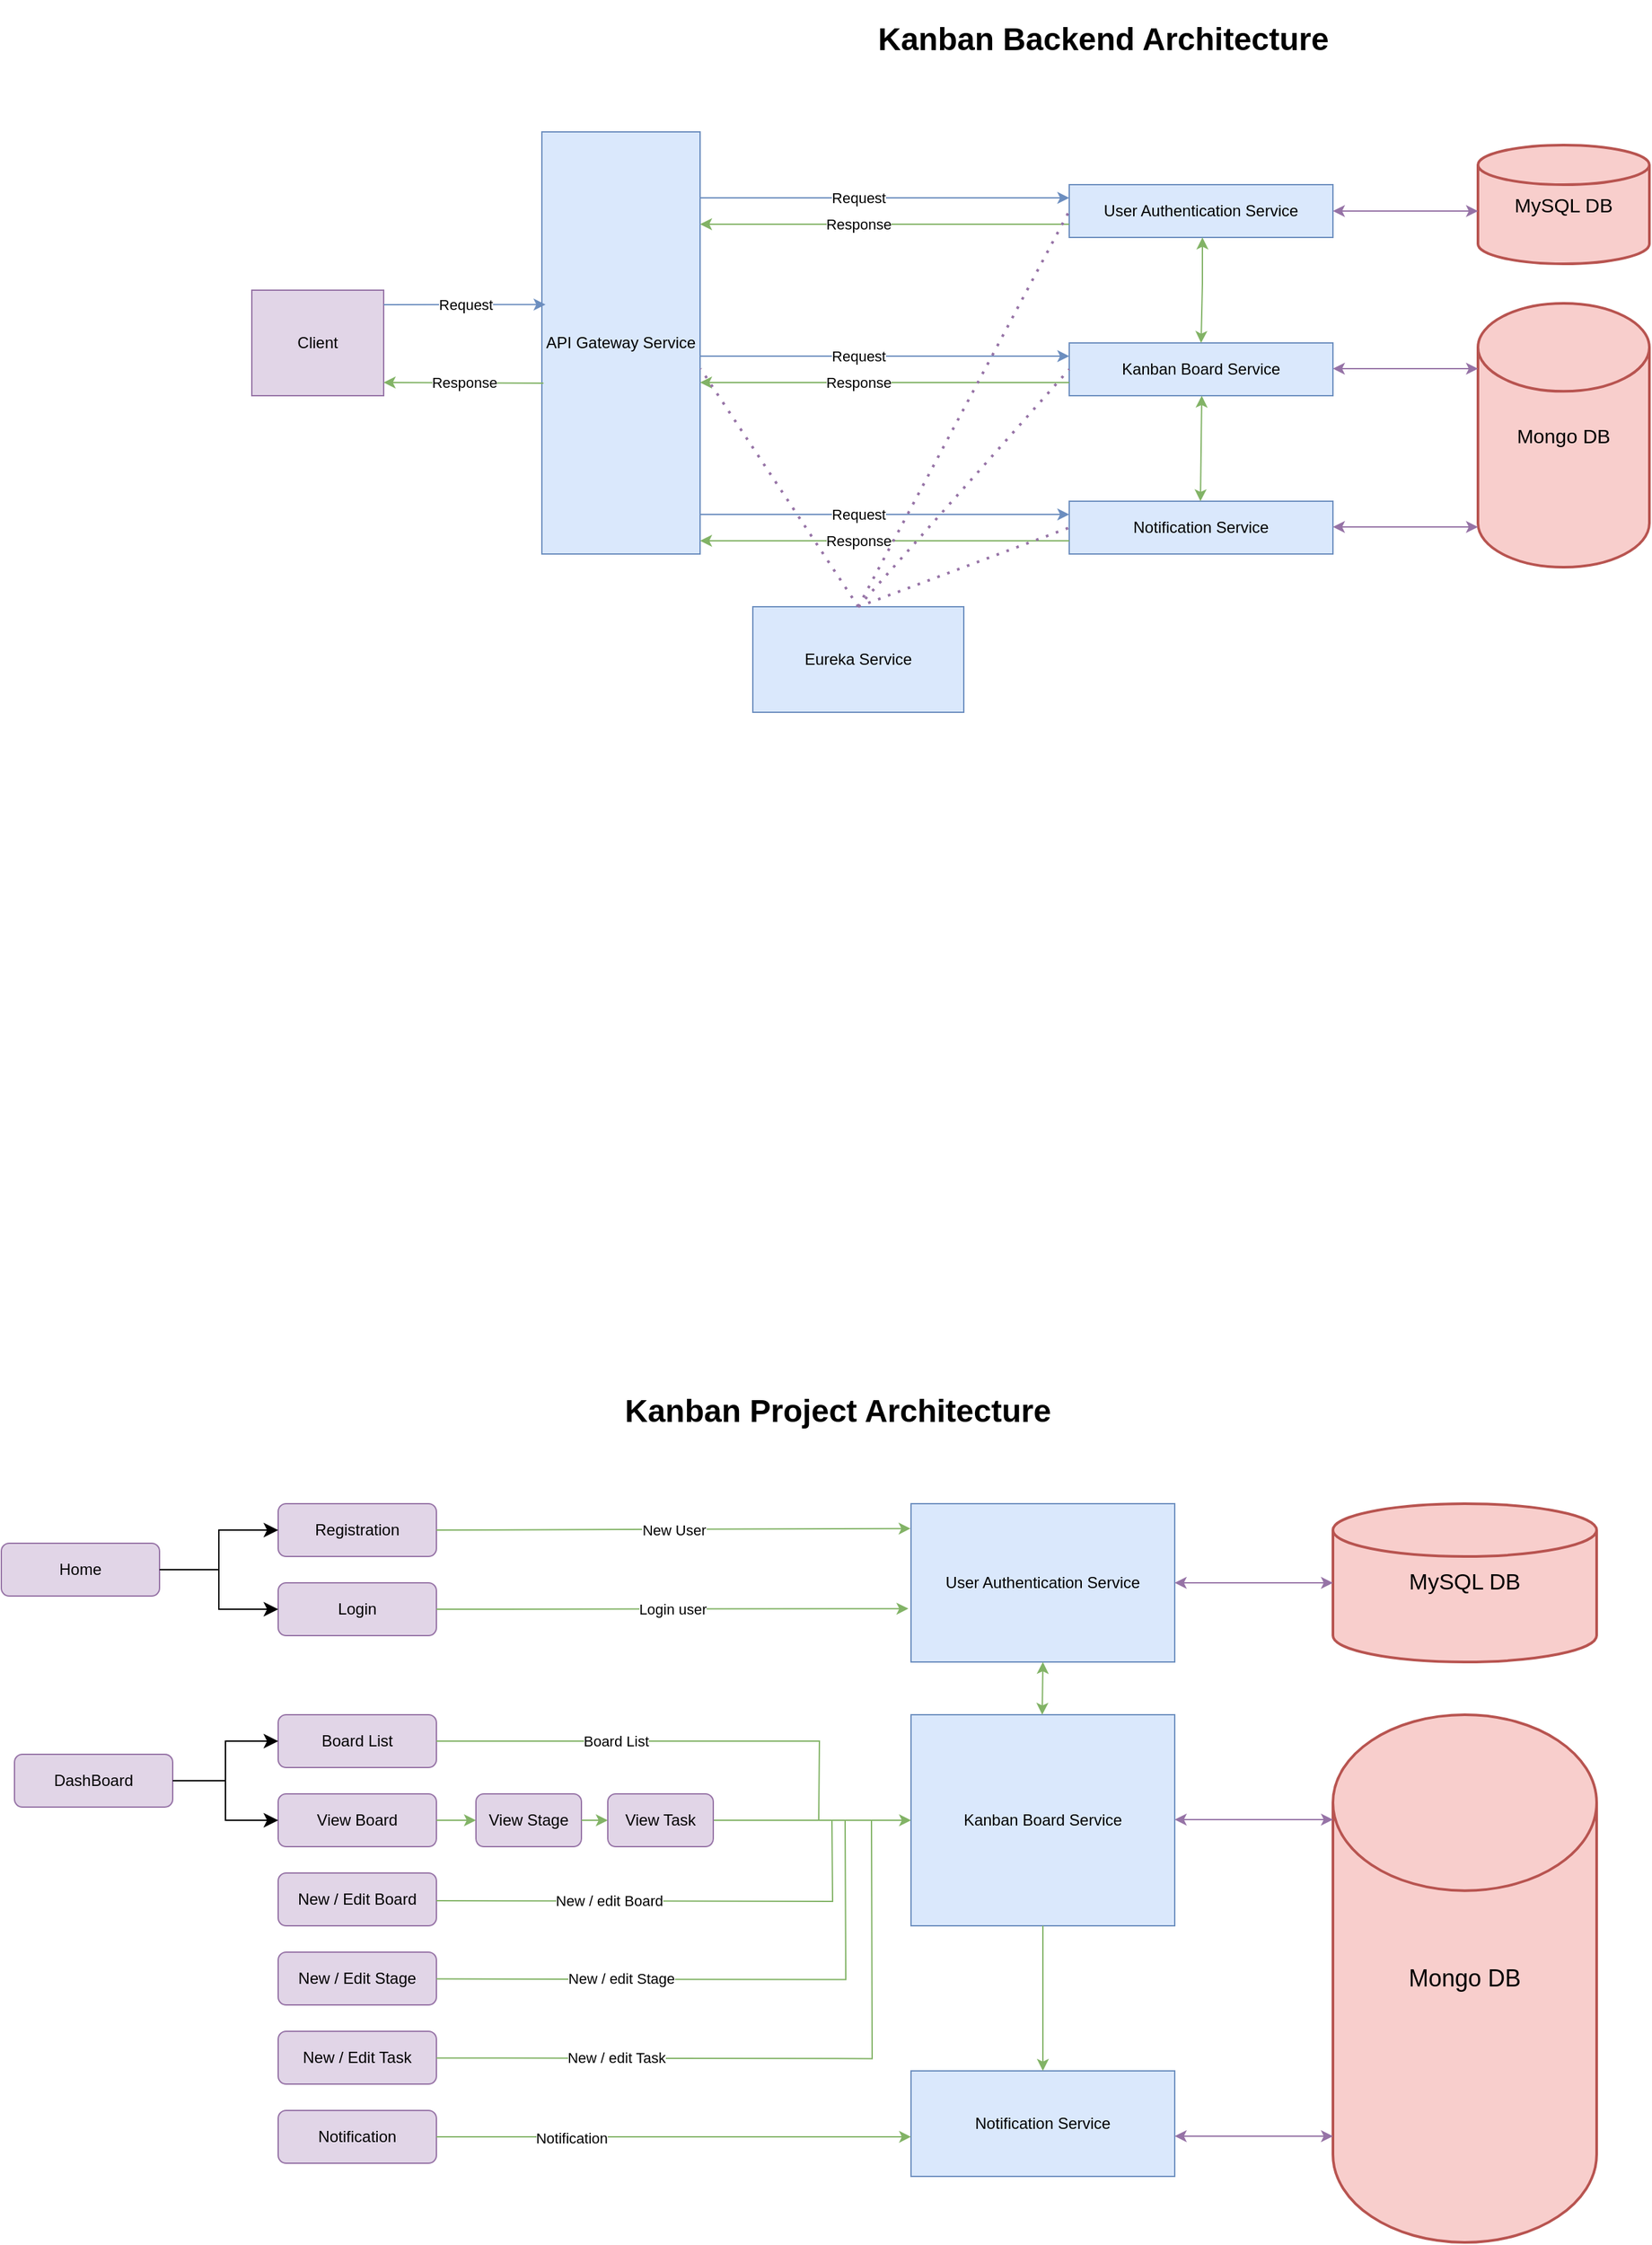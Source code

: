 <mxfile version="22.1.4" type="device">
  <diagram name="Page-1" id="W-rJjuYwLJcxBADPdN3y">
    <mxGraphModel dx="1900" dy="1666" grid="1" gridSize="10" guides="1" tooltips="1" connect="1" arrows="1" fold="1" page="1" pageScale="1" pageWidth="850" pageHeight="1100" math="0" shadow="0">
      <root>
        <mxCell id="0" />
        <mxCell id="1" parent="0" />
        <mxCell id="8ZlwR4q3Fmv5JeW5Ks84-13" value="" style="edgeStyle=orthogonalEdgeStyle;rounded=0;orthogonalLoop=1;jettySize=auto;html=1;" parent="1" edge="1">
          <mxGeometry relative="1" as="geometry">
            <mxPoint x="760" y="85" as="sourcePoint" />
            <mxPoint x="760" y="85" as="targetPoint" />
          </mxGeometry>
        </mxCell>
        <mxCell id="8ZlwR4q3Fmv5JeW5Ks84-10" value="&lt;font style=&quot;font-size: 17px;&quot;&gt;MySQL DB&lt;/font&gt;" style="strokeWidth=2;html=1;shape=mxgraph.flowchart.database;whiteSpace=wrap;fillColor=#f8cecc;strokeColor=#b85450;" parent="1" vertex="1">
          <mxGeometry x="840" y="40" width="200" height="120" as="geometry" />
        </mxCell>
        <mxCell id="8ZlwR4q3Fmv5JeW5Ks84-11" value="&lt;font style=&quot;font-size: 18px;&quot;&gt;Mongo DB&lt;/font&gt;" style="strokeWidth=2;html=1;shape=mxgraph.flowchart.database;whiteSpace=wrap;fillColor=#f8cecc;strokeColor=#b85450;" parent="1" vertex="1">
          <mxGeometry x="840" y="200" width="200" height="400" as="geometry" />
        </mxCell>
        <mxCell id="8ZlwR4q3Fmv5JeW5Ks84-30" value="Registration" style="rounded=1;whiteSpace=wrap;html=1;fillColor=#e1d5e7;strokeColor=#9673a6;" parent="1" vertex="1">
          <mxGeometry x="40" y="40" width="120" height="40" as="geometry" />
        </mxCell>
        <mxCell id="8ZlwR4q3Fmv5JeW5Ks84-31" value="Login" style="rounded=1;whiteSpace=wrap;html=1;fillColor=#e1d5e7;strokeColor=#9673a6;" parent="1" vertex="1">
          <mxGeometry x="40" y="100" width="120" height="40" as="geometry" />
        </mxCell>
        <mxCell id="8ZlwR4q3Fmv5JeW5Ks84-35" value="DashBoard" style="rounded=1;whiteSpace=wrap;html=1;fillColor=#e1d5e7;strokeColor=#9673a6;" parent="1" vertex="1">
          <mxGeometry x="-160" y="230" width="120" height="40" as="geometry" />
        </mxCell>
        <mxCell id="8ZlwR4q3Fmv5JeW5Ks84-39" value="Board List" style="rounded=1;whiteSpace=wrap;html=1;fillColor=#e1d5e7;strokeColor=#9673a6;" parent="1" vertex="1">
          <mxGeometry x="40" y="200" width="120" height="40" as="geometry" />
        </mxCell>
        <mxCell id="8ZlwR4q3Fmv5JeW5Ks84-41" value="New / Edit Board" style="rounded=1;whiteSpace=wrap;html=1;fillColor=#e1d5e7;strokeColor=#9673a6;" parent="1" vertex="1">
          <mxGeometry x="40" y="320" width="120" height="40" as="geometry" />
        </mxCell>
        <mxCell id="8ZlwR4q3Fmv5JeW5Ks84-45" value="Notification" style="rounded=1;whiteSpace=wrap;html=1;fillColor=#e1d5e7;strokeColor=#9673a6;" parent="1" vertex="1">
          <mxGeometry x="40" y="500" width="120" height="40" as="geometry" />
        </mxCell>
        <mxCell id="8ZlwR4q3Fmv5JeW5Ks84-48" value="New / Edit Stage" style="rounded=1;whiteSpace=wrap;html=1;fillColor=#e1d5e7;strokeColor=#9673a6;" parent="1" vertex="1">
          <mxGeometry x="40" y="380" width="120" height="40" as="geometry" />
        </mxCell>
        <mxCell id="8ZlwR4q3Fmv5JeW5Ks84-49" value="New / Edit Task" style="rounded=1;whiteSpace=wrap;html=1;fillColor=#e1d5e7;strokeColor=#9673a6;" parent="1" vertex="1">
          <mxGeometry x="40" y="440" width="120" height="40" as="geometry" />
        </mxCell>
        <mxCell id="aYfCvMg9gparcZw2DbsW-5" value="&lt;h1&gt;Kanban Project Architecture&lt;/h1&gt;" style="text;html=1;strokeColor=none;fillColor=none;spacing=5;spacingTop=-20;whiteSpace=wrap;overflow=hidden;rounded=0;" parent="1" vertex="1">
          <mxGeometry x="297.5" y="-50" width="380" height="50" as="geometry" />
        </mxCell>
        <mxCell id="aYfCvMg9gparcZw2DbsW-12" value="" style="endArrow=classic;html=1;rounded=0;exitX=1;exitY=0.5;exitDx=0;exitDy=0;entryX=-0.003;entryY=0.157;entryDx=0;entryDy=0;entryPerimeter=0;fillColor=#d5e8d4;strokeColor=#82b366;" parent="1" source="8ZlwR4q3Fmv5JeW5Ks84-30" edge="1">
          <mxGeometry relative="1" as="geometry">
            <mxPoint x="190" y="59.5" as="sourcePoint" />
            <mxPoint x="519.64" y="58.84" as="targetPoint" />
          </mxGeometry>
        </mxCell>
        <mxCell id="aYfCvMg9gparcZw2DbsW-13" value="New User" style="edgeLabel;resizable=0;html=1;align=center;verticalAlign=middle;" parent="aYfCvMg9gparcZw2DbsW-12" connectable="0" vertex="1">
          <mxGeometry relative="1" as="geometry" />
        </mxCell>
        <mxCell id="aYfCvMg9gparcZw2DbsW-14" value="" style="endArrow=classic;html=1;rounded=0;exitX=1;exitY=0.5;exitDx=0;exitDy=0;entryX=-0.01;entryY=0.663;entryDx=0;entryDy=0;entryPerimeter=0;fillColor=#d5e8d4;strokeColor=#82b366;" parent="1" source="8ZlwR4q3Fmv5JeW5Ks84-31" target="aYfCvMg9gparcZw2DbsW-47" edge="1">
          <mxGeometry relative="1" as="geometry">
            <mxPoint x="180" y="150" as="sourcePoint" />
            <mxPoint x="470" y="120" as="targetPoint" />
          </mxGeometry>
        </mxCell>
        <mxCell id="aYfCvMg9gparcZw2DbsW-15" value="Login user" style="edgeLabel;resizable=0;html=1;align=center;verticalAlign=middle;" parent="aYfCvMg9gparcZw2DbsW-14" connectable="0" vertex="1">
          <mxGeometry relative="1" as="geometry" />
        </mxCell>
        <mxCell id="aYfCvMg9gparcZw2DbsW-16" value="&lt;h1&gt;Kanban Backend Architecture&lt;/h1&gt;" style="text;html=1;strokeColor=none;fillColor=none;spacing=5;spacingTop=-20;whiteSpace=wrap;overflow=hidden;rounded=0;" parent="1" vertex="1">
          <mxGeometry x="490" y="-1090" width="350" height="60" as="geometry" />
        </mxCell>
        <mxCell id="aYfCvMg9gparcZw2DbsW-18" value="Client" style="whiteSpace=wrap;html=1;align=center;fillColor=#e1d5e7;strokeColor=#9673a6;" parent="1" vertex="1">
          <mxGeometry x="20" y="-880" width="100" height="80" as="geometry" />
        </mxCell>
        <mxCell id="aYfCvMg9gparcZw2DbsW-19" value="API Gateway Service" style="rounded=0;whiteSpace=wrap;html=1;fillColor=#dae8fc;strokeColor=#6c8ebf;" parent="1" vertex="1">
          <mxGeometry x="240" y="-1000" width="120" height="320" as="geometry" />
        </mxCell>
        <mxCell id="aYfCvMg9gparcZw2DbsW-20" value="Eureka Service" style="rounded=0;whiteSpace=wrap;html=1;fillColor=#dae8fc;strokeColor=#6c8ebf;" parent="1" vertex="1">
          <mxGeometry x="400" y="-640" width="160" height="80" as="geometry" />
        </mxCell>
        <mxCell id="aYfCvMg9gparcZw2DbsW-21" value="&lt;font style=&quot;font-size: 15px;&quot;&gt;MySQL DB&lt;/font&gt;" style="strokeWidth=2;html=1;shape=mxgraph.flowchart.database;whiteSpace=wrap;fillColor=#f8cecc;strokeColor=#b85450;" parent="1" vertex="1">
          <mxGeometry x="950" y="-990" width="130" height="90" as="geometry" />
        </mxCell>
        <mxCell id="aYfCvMg9gparcZw2DbsW-22" value="&lt;font style=&quot;font-size: 15px;&quot;&gt;Mongo DB&lt;/font&gt;" style="strokeWidth=2;html=1;shape=mxgraph.flowchart.database;whiteSpace=wrap;fillColor=#f8cecc;strokeColor=#b85450;" parent="1" vertex="1">
          <mxGeometry x="950" y="-870" width="130" height="200" as="geometry" />
        </mxCell>
        <mxCell id="aYfCvMg9gparcZw2DbsW-23" value="User Authentication Service" style="rounded=0;whiteSpace=wrap;html=1;fillColor=#dae8fc;strokeColor=#6c8ebf;" parent="1" vertex="1">
          <mxGeometry x="640" y="-960" width="200" height="40" as="geometry" />
        </mxCell>
        <mxCell id="aYfCvMg9gparcZw2DbsW-24" value="Kanban Board Service" style="rounded=0;whiteSpace=wrap;html=1;fillColor=#dae8fc;strokeColor=#6c8ebf;" parent="1" vertex="1">
          <mxGeometry x="640" y="-840" width="200" height="40" as="geometry" />
        </mxCell>
        <mxCell id="aYfCvMg9gparcZw2DbsW-25" value="Notification Service" style="rounded=0;whiteSpace=wrap;html=1;fillColor=#dae8fc;strokeColor=#6c8ebf;" parent="1" vertex="1">
          <mxGeometry x="640" y="-720" width="200" height="40" as="geometry" />
        </mxCell>
        <mxCell id="aYfCvMg9gparcZw2DbsW-28" value="" style="endArrow=classic;html=1;rounded=0;entryX=0.023;entryY=0.409;entryDx=0;entryDy=0;entryPerimeter=0;fillColor=#dae8fc;strokeColor=#6c8ebf;" parent="1" target="aYfCvMg9gparcZw2DbsW-19" edge="1">
          <mxGeometry relative="1" as="geometry">
            <mxPoint x="120" y="-869" as="sourcePoint" />
            <mxPoint x="230" y="-870" as="targetPoint" />
          </mxGeometry>
        </mxCell>
        <mxCell id="aYfCvMg9gparcZw2DbsW-29" value="Request" style="edgeLabel;resizable=0;html=1;align=center;verticalAlign=middle;" parent="aYfCvMg9gparcZw2DbsW-28" connectable="0" vertex="1">
          <mxGeometry relative="1" as="geometry" />
        </mxCell>
        <mxCell id="aYfCvMg9gparcZw2DbsW-30" value="" style="endArrow=classic;html=1;rounded=0;entryX=1;entryY=0.75;entryDx=0;entryDy=0;exitX=0.01;exitY=0.564;exitDx=0;exitDy=0;exitPerimeter=0;fillColor=#d5e8d4;strokeColor=#82b366;" parent="1" edge="1">
          <mxGeometry relative="1" as="geometry">
            <mxPoint x="241.2" y="-809.52" as="sourcePoint" />
            <mxPoint x="120" y="-810" as="targetPoint" />
          </mxGeometry>
        </mxCell>
        <mxCell id="aYfCvMg9gparcZw2DbsW-31" value="Response" style="edgeLabel;resizable=0;html=1;align=center;verticalAlign=middle;" parent="aYfCvMg9gparcZw2DbsW-30" connectable="0" vertex="1">
          <mxGeometry relative="1" as="geometry" />
        </mxCell>
        <mxCell id="aYfCvMg9gparcZw2DbsW-32" value="" style="endArrow=classic;html=1;rounded=0;fillColor=#dae8fc;strokeColor=#6c8ebf;entryX=0;entryY=0.25;entryDx=0;entryDy=0;" parent="1" target="aYfCvMg9gparcZw2DbsW-23" edge="1">
          <mxGeometry relative="1" as="geometry">
            <mxPoint x="360" y="-950" as="sourcePoint" />
            <mxPoint x="440" y="-950" as="targetPoint" />
          </mxGeometry>
        </mxCell>
        <mxCell id="aYfCvMg9gparcZw2DbsW-33" value="Request" style="edgeLabel;resizable=0;html=1;align=center;verticalAlign=middle;" parent="aYfCvMg9gparcZw2DbsW-32" connectable="0" vertex="1">
          <mxGeometry relative="1" as="geometry">
            <mxPoint x="-20" as="offset" />
          </mxGeometry>
        </mxCell>
        <mxCell id="aYfCvMg9gparcZw2DbsW-34" value="" style="endArrow=classic;html=1;rounded=0;fillColor=#d5e8d4;strokeColor=#82b366;" parent="1" edge="1">
          <mxGeometry relative="1" as="geometry">
            <mxPoint x="640" y="-930" as="sourcePoint" />
            <mxPoint x="360" y="-930" as="targetPoint" />
          </mxGeometry>
        </mxCell>
        <mxCell id="aYfCvMg9gparcZw2DbsW-35" value="Response" style="edgeLabel;resizable=0;html=1;align=center;verticalAlign=middle;" parent="aYfCvMg9gparcZw2DbsW-34" connectable="0" vertex="1">
          <mxGeometry relative="1" as="geometry">
            <mxPoint x="-20" as="offset" />
          </mxGeometry>
        </mxCell>
        <mxCell id="aYfCvMg9gparcZw2DbsW-39" value="" style="endArrow=classic;startArrow=classic;html=1;rounded=0;entryX=0;entryY=0.556;entryDx=0;entryDy=0;entryPerimeter=0;exitX=1;exitY=0.5;exitDx=0;exitDy=0;fillColor=#e1d5e7;strokeColor=#9673a6;" parent="1" source="aYfCvMg9gparcZw2DbsW-23" target="aYfCvMg9gparcZw2DbsW-21" edge="1">
          <mxGeometry width="50" height="50" relative="1" as="geometry">
            <mxPoint x="850" y="-945" as="sourcePoint" />
            <mxPoint x="930" y="-945.5" as="targetPoint" />
          </mxGeometry>
        </mxCell>
        <mxCell id="aYfCvMg9gparcZw2DbsW-40" value="" style="endArrow=classic;startArrow=classic;html=1;rounded=0;entryX=0;entryY=0.556;entryDx=0;entryDy=0;entryPerimeter=0;exitX=1;exitY=0.5;exitDx=0;exitDy=0;fillColor=#e1d5e7;strokeColor=#9673a6;" parent="1" edge="1">
          <mxGeometry width="50" height="50" relative="1" as="geometry">
            <mxPoint x="840" y="-820.5" as="sourcePoint" />
            <mxPoint x="950" y="-820.5" as="targetPoint" />
          </mxGeometry>
        </mxCell>
        <mxCell id="aYfCvMg9gparcZw2DbsW-41" value="" style="endArrow=classic;startArrow=classic;html=1;rounded=0;entryX=0;entryY=0.556;entryDx=0;entryDy=0;entryPerimeter=0;exitX=1;exitY=0.5;exitDx=0;exitDy=0;fillColor=#e1d5e7;strokeColor=#9673a6;" parent="1" edge="1">
          <mxGeometry width="50" height="50" relative="1" as="geometry">
            <mxPoint x="840" y="-700.5" as="sourcePoint" />
            <mxPoint x="950" y="-700.5" as="targetPoint" />
          </mxGeometry>
        </mxCell>
        <mxCell id="aYfCvMg9gparcZw2DbsW-47" value="User Authentication Service" style="rounded=0;whiteSpace=wrap;html=1;fillColor=#dae8fc;strokeColor=#6c8ebf;" parent="1" vertex="1">
          <mxGeometry x="520" y="40" width="200" height="120" as="geometry" />
        </mxCell>
        <mxCell id="aYfCvMg9gparcZw2DbsW-49" style="edgeStyle=orthogonalEdgeStyle;rounded=0;orthogonalLoop=1;jettySize=auto;html=1;exitX=0.5;exitY=1;exitDx=0;exitDy=0;" parent="1" source="8ZlwR4q3Fmv5JeW5Ks84-49" target="8ZlwR4q3Fmv5JeW5Ks84-49" edge="1">
          <mxGeometry relative="1" as="geometry" />
        </mxCell>
        <mxCell id="aYfCvMg9gparcZw2DbsW-50" value="Kanban Board Service" style="rounded=0;whiteSpace=wrap;html=1;fillColor=#dae8fc;strokeColor=#6c8ebf;" parent="1" vertex="1">
          <mxGeometry x="520" y="200" width="200" height="160" as="geometry" />
        </mxCell>
        <mxCell id="aYfCvMg9gparcZw2DbsW-51" value="Notification Service" style="rounded=0;whiteSpace=wrap;html=1;fillColor=#dae8fc;strokeColor=#6c8ebf;" parent="1" vertex="1">
          <mxGeometry x="520" y="470" width="200" height="80" as="geometry" />
        </mxCell>
        <mxCell id="aYfCvMg9gparcZw2DbsW-52" value="" style="endArrow=classic;startArrow=classic;html=1;rounded=0;entryX=0;entryY=0.5;entryDx=0;entryDy=0;entryPerimeter=0;exitX=1;exitY=0.5;exitDx=0;exitDy=0;fillColor=#e1d5e7;strokeColor=#9673a6;" parent="1" target="8ZlwR4q3Fmv5JeW5Ks84-10" edge="1">
          <mxGeometry width="50" height="50" relative="1" as="geometry">
            <mxPoint x="720" y="100" as="sourcePoint" />
            <mxPoint x="830" y="100" as="targetPoint" />
          </mxGeometry>
        </mxCell>
        <mxCell id="aYfCvMg9gparcZw2DbsW-53" value="" style="endArrow=classic;startArrow=classic;html=1;rounded=0;entryX=0;entryY=0.5;entryDx=0;entryDy=0;entryPerimeter=0;exitX=1;exitY=0.5;exitDx=0;exitDy=0;fillColor=#e1d5e7;strokeColor=#9673a6;" parent="1" edge="1">
          <mxGeometry width="50" height="50" relative="1" as="geometry">
            <mxPoint x="720" y="279.5" as="sourcePoint" />
            <mxPoint x="840" y="279.5" as="targetPoint" />
          </mxGeometry>
        </mxCell>
        <mxCell id="aYfCvMg9gparcZw2DbsW-54" value="" style="endArrow=classic;startArrow=classic;html=1;rounded=0;entryX=0;entryY=0.5;entryDx=0;entryDy=0;entryPerimeter=0;exitX=1;exitY=0.5;exitDx=0;exitDy=0;fillColor=#e1d5e7;strokeColor=#9673a6;" parent="1" edge="1">
          <mxGeometry width="50" height="50" relative="1" as="geometry">
            <mxPoint x="720" y="519.5" as="sourcePoint" />
            <mxPoint x="840" y="519.5" as="targetPoint" />
          </mxGeometry>
        </mxCell>
        <mxCell id="aYfCvMg9gparcZw2DbsW-56" value="" style="endArrow=none;html=1;rounded=0;fillColor=#d5e8d4;strokeColor=#82b366;edgeStyle=orthogonalEdgeStyle;exitX=1;exitY=0.5;exitDx=0;exitDy=0;endFill=0;" parent="1" source="8ZlwR4q3Fmv5JeW5Ks84-39" edge="1">
          <mxGeometry relative="1" as="geometry">
            <mxPoint x="210" y="220" as="sourcePoint" />
            <mxPoint x="450" y="280" as="targetPoint" />
          </mxGeometry>
        </mxCell>
        <mxCell id="aYfCvMg9gparcZw2DbsW-57" value="Board List" style="edgeLabel;resizable=0;html=1;align=center;verticalAlign=middle;" parent="aYfCvMg9gparcZw2DbsW-56" connectable="0" vertex="1">
          <mxGeometry relative="1" as="geometry">
            <mxPoint x="-40" as="offset" />
          </mxGeometry>
        </mxCell>
        <mxCell id="aYfCvMg9gparcZw2DbsW-58" value="" style="endArrow=none;html=1;rounded=0;fillColor=#d5e8d4;strokeColor=#82b366;edgeStyle=orthogonalEdgeStyle;endFill=0;" parent="1" edge="1">
          <mxGeometry relative="1" as="geometry">
            <mxPoint x="160" y="341" as="sourcePoint" />
            <mxPoint x="460" y="280" as="targetPoint" />
          </mxGeometry>
        </mxCell>
        <mxCell id="aYfCvMg9gparcZw2DbsW-59" value="New / edit Board" style="edgeLabel;resizable=0;html=1;align=right;verticalAlign=middle;" parent="aYfCvMg9gparcZw2DbsW-58" connectable="0" vertex="1">
          <mxGeometry relative="1" as="geometry">
            <mxPoint x="-8" y="-1" as="offset" />
          </mxGeometry>
        </mxCell>
        <mxCell id="aYfCvMg9gparcZw2DbsW-60" value="" style="endArrow=none;html=1;rounded=0;fillColor=#d5e8d4;strokeColor=#82b366;edgeStyle=orthogonalEdgeStyle;endFill=0;" parent="1" edge="1">
          <mxGeometry relative="1" as="geometry">
            <mxPoint x="160" y="400.25" as="sourcePoint" />
            <mxPoint x="470" y="280" as="targetPoint" />
          </mxGeometry>
        </mxCell>
        <mxCell id="aYfCvMg9gparcZw2DbsW-61" value="New / edit Stage" style="edgeLabel;resizable=0;html=1;align=center;verticalAlign=middle;" parent="aYfCvMg9gparcZw2DbsW-60" connectable="0" vertex="1">
          <mxGeometry relative="1" as="geometry">
            <mxPoint x="-76" y="-1" as="offset" />
          </mxGeometry>
        </mxCell>
        <mxCell id="aYfCvMg9gparcZw2DbsW-62" value="" style="endArrow=none;html=1;rounded=0;fillColor=#d5e8d4;strokeColor=#82b366;edgeStyle=orthogonalEdgeStyle;endFill=0;" parent="1" edge="1">
          <mxGeometry relative="1" as="geometry">
            <mxPoint x="160" y="460.22" as="sourcePoint" />
            <mxPoint x="490" y="280" as="targetPoint" />
          </mxGeometry>
        </mxCell>
        <mxCell id="aYfCvMg9gparcZw2DbsW-63" value="New / edit Task" style="edgeLabel;resizable=0;html=1;align=right;verticalAlign=middle;" parent="aYfCvMg9gparcZw2DbsW-62" connectable="0" vertex="1">
          <mxGeometry relative="1" as="geometry">
            <mxPoint x="-81" y="-1" as="offset" />
          </mxGeometry>
        </mxCell>
        <mxCell id="aYfCvMg9gparcZw2DbsW-64" value="" style="endArrow=classic;html=1;rounded=0;fillColor=#d5e8d4;strokeColor=#82b366;edgeStyle=orthogonalEdgeStyle;endFill=1;exitX=1;exitY=0.5;exitDx=0;exitDy=0;startArrow=none;startFill=0;" parent="1" edge="1" source="8ZlwR4q3Fmv5JeW5Ks84-45">
          <mxGeometry relative="1" as="geometry">
            <mxPoint x="190" y="519.5" as="sourcePoint" />
            <mxPoint x="520" y="519.98" as="targetPoint" />
          </mxGeometry>
        </mxCell>
        <mxCell id="aYfCvMg9gparcZw2DbsW-65" value="Notification" style="edgeLabel;resizable=0;html=1;align=right;verticalAlign=middle;" parent="aYfCvMg9gparcZw2DbsW-64" connectable="0" vertex="1">
          <mxGeometry relative="1" as="geometry">
            <mxPoint x="-50" as="offset" />
          </mxGeometry>
        </mxCell>
        <mxCell id="aYfCvMg9gparcZw2DbsW-68" value="" style="endArrow=classic;html=1;rounded=0;entryX=0;entryY=0.5;entryDx=0;entryDy=0;fillColor=#d5e8d4;strokeColor=#82b366;exitX=1;exitY=0.5;exitDx=0;exitDy=0;" parent="1" source="xGsHVQtxTPe1MyjaPd6y-15" target="aYfCvMg9gparcZw2DbsW-50" edge="1">
          <mxGeometry width="50" height="50" relative="1" as="geometry">
            <mxPoint x="170" y="280" as="sourcePoint" />
            <mxPoint x="570" y="320" as="targetPoint" />
          </mxGeometry>
        </mxCell>
        <mxCell id="aYfCvMg9gparcZw2DbsW-71" value="" style="endArrow=classic;html=1;rounded=0;entryX=0.5;entryY=0;entryDx=0;entryDy=0;fillColor=#d5e8d4;strokeColor=#82b366;exitX=0.5;exitY=1;exitDx=0;exitDy=0;" parent="1" source="aYfCvMg9gparcZw2DbsW-50" target="aYfCvMg9gparcZw2DbsW-51" edge="1">
          <mxGeometry width="50" height="50" relative="1" as="geometry">
            <mxPoint x="460" y="399.5" as="sourcePoint" />
            <mxPoint x="820" y="399.5" as="targetPoint" />
          </mxGeometry>
        </mxCell>
        <mxCell id="3fmaiU_F7w8mvbfyJyPd-1" value="" style="endArrow=classic;html=1;rounded=0;fillColor=#dae8fc;strokeColor=#6c8ebf;entryX=0;entryY=0.25;entryDx=0;entryDy=0;" parent="1" edge="1">
          <mxGeometry relative="1" as="geometry">
            <mxPoint x="360" y="-710" as="sourcePoint" />
            <mxPoint x="640" y="-710" as="targetPoint" />
          </mxGeometry>
        </mxCell>
        <mxCell id="3fmaiU_F7w8mvbfyJyPd-2" value="Request" style="edgeLabel;resizable=0;html=1;align=center;verticalAlign=middle;" parent="3fmaiU_F7w8mvbfyJyPd-1" connectable="0" vertex="1">
          <mxGeometry relative="1" as="geometry">
            <mxPoint x="-20" as="offset" />
          </mxGeometry>
        </mxCell>
        <mxCell id="3fmaiU_F7w8mvbfyJyPd-3" value="" style="endArrow=classic;html=1;rounded=0;fillColor=#dae8fc;strokeColor=#6c8ebf;entryX=0;entryY=0.25;entryDx=0;entryDy=0;" parent="1" edge="1">
          <mxGeometry relative="1" as="geometry">
            <mxPoint x="360" y="-830" as="sourcePoint" />
            <mxPoint x="640" y="-830" as="targetPoint" />
          </mxGeometry>
        </mxCell>
        <mxCell id="3fmaiU_F7w8mvbfyJyPd-4" value="Request" style="edgeLabel;resizable=0;html=1;align=center;verticalAlign=middle;" parent="3fmaiU_F7w8mvbfyJyPd-3" connectable="0" vertex="1">
          <mxGeometry relative="1" as="geometry">
            <mxPoint x="-20" as="offset" />
          </mxGeometry>
        </mxCell>
        <mxCell id="3fmaiU_F7w8mvbfyJyPd-5" value="" style="endArrow=classic;html=1;rounded=0;fillColor=#d5e8d4;strokeColor=#82b366;" parent="1" edge="1">
          <mxGeometry relative="1" as="geometry">
            <mxPoint x="640" y="-810" as="sourcePoint" />
            <mxPoint x="360" y="-810" as="targetPoint" />
          </mxGeometry>
        </mxCell>
        <mxCell id="3fmaiU_F7w8mvbfyJyPd-6" value="Response" style="edgeLabel;resizable=0;html=1;align=center;verticalAlign=middle;" parent="3fmaiU_F7w8mvbfyJyPd-5" connectable="0" vertex="1">
          <mxGeometry relative="1" as="geometry">
            <mxPoint x="-20" as="offset" />
          </mxGeometry>
        </mxCell>
        <mxCell id="3fmaiU_F7w8mvbfyJyPd-7" value="" style="endArrow=classic;html=1;rounded=0;fillColor=#d5e8d4;strokeColor=#82b366;" parent="1" edge="1">
          <mxGeometry relative="1" as="geometry">
            <mxPoint x="640" y="-690" as="sourcePoint" />
            <mxPoint x="360" y="-690" as="targetPoint" />
          </mxGeometry>
        </mxCell>
        <mxCell id="3fmaiU_F7w8mvbfyJyPd-8" value="Response" style="edgeLabel;resizable=0;html=1;align=center;verticalAlign=middle;" parent="3fmaiU_F7w8mvbfyJyPd-7" connectable="0" vertex="1">
          <mxGeometry relative="1" as="geometry">
            <mxPoint x="-20" as="offset" />
          </mxGeometry>
        </mxCell>
        <mxCell id="3fmaiU_F7w8mvbfyJyPd-9" value="" style="endArrow=none;dashed=1;html=1;dashPattern=1 3;strokeWidth=2;rounded=0;exitX=0.5;exitY=0;exitDx=0;exitDy=0;startArrow=none;startFill=0;fillColor=#e1d5e7;strokeColor=#9673a6;" parent="1" source="aYfCvMg9gparcZw2DbsW-20" edge="1">
          <mxGeometry width="50" height="50" relative="1" as="geometry">
            <mxPoint x="590" y="-890" as="sourcePoint" />
            <mxPoint x="640" y="-940" as="targetPoint" />
          </mxGeometry>
        </mxCell>
        <mxCell id="3fmaiU_F7w8mvbfyJyPd-10" value="" style="endArrow=none;dashed=1;html=1;dashPattern=1 3;strokeWidth=2;rounded=0;exitX=0.5;exitY=0;exitDx=0;exitDy=0;entryX=0;entryY=0.5;entryDx=0;entryDy=0;fillColor=#e1d5e7;strokeColor=#9673a6;startArrow=none;startFill=0;" parent="1" source="aYfCvMg9gparcZw2DbsW-20" target="aYfCvMg9gparcZw2DbsW-24" edge="1">
          <mxGeometry width="50" height="50" relative="1" as="geometry">
            <mxPoint x="490" y="-630" as="sourcePoint" />
            <mxPoint x="650" y="-930" as="targetPoint" />
          </mxGeometry>
        </mxCell>
        <mxCell id="3fmaiU_F7w8mvbfyJyPd-11" value="" style="endArrow=none;dashed=1;html=1;dashPattern=1 3;strokeWidth=2;rounded=0;exitX=0.5;exitY=0;exitDx=0;exitDy=0;entryX=0;entryY=0.5;entryDx=0;entryDy=0;fillColor=#e1d5e7;strokeColor=#9673a6;startArrow=none;startFill=0;" parent="1" source="aYfCvMg9gparcZw2DbsW-20" target="aYfCvMg9gparcZw2DbsW-25" edge="1">
          <mxGeometry width="50" height="50" relative="1" as="geometry">
            <mxPoint x="500" y="-620" as="sourcePoint" />
            <mxPoint x="660" y="-920" as="targetPoint" />
          </mxGeometry>
        </mxCell>
        <mxCell id="3fmaiU_F7w8mvbfyJyPd-12" value="" style="endArrow=none;dashed=1;html=1;dashPattern=1 3;strokeWidth=2;rounded=0;exitX=0.5;exitY=0;exitDx=0;exitDy=0;entryX=1.003;entryY=0.561;entryDx=0;entryDy=0;entryPerimeter=0;endFill=0;startArrow=none;startFill=0;fillColor=#e1d5e7;strokeColor=#9673a6;" parent="1" source="aYfCvMg9gparcZw2DbsW-20" target="aYfCvMg9gparcZw2DbsW-19" edge="1">
          <mxGeometry width="50" height="50" relative="1" as="geometry">
            <mxPoint x="510" y="-610" as="sourcePoint" />
            <mxPoint x="670" y="-910" as="targetPoint" />
          </mxGeometry>
        </mxCell>
        <mxCell id="xGsHVQtxTPe1MyjaPd6y-1" value="" style="endArrow=classic;html=1;rounded=0;exitX=0.5;exitY=0;exitDx=0;exitDy=0;fillColor=#d5e8d4;strokeColor=#82b366;startArrow=classic;startFill=1;" edge="1" parent="1" source="aYfCvMg9gparcZw2DbsW-24">
          <mxGeometry relative="1" as="geometry">
            <mxPoint x="740" y="-845" as="sourcePoint" />
            <mxPoint x="741" y="-920" as="targetPoint" />
            <Array as="points">
              <mxPoint x="741" y="-885" />
            </Array>
          </mxGeometry>
        </mxCell>
        <mxCell id="xGsHVQtxTPe1MyjaPd6y-3" value="" style="endArrow=classic;html=1;rounded=0;exitX=0.5;exitY=0;exitDx=0;exitDy=0;fillColor=#d5e8d4;strokeColor=#82b366;startArrow=classic;startFill=1;" edge="1" parent="1">
          <mxGeometry relative="1" as="geometry">
            <mxPoint x="739.5" y="-720" as="sourcePoint" />
            <mxPoint x="740.5" y="-800" as="targetPoint" />
            <Array as="points" />
          </mxGeometry>
        </mxCell>
        <mxCell id="xGsHVQtxTPe1MyjaPd6y-4" value="Home" style="rounded=1;whiteSpace=wrap;html=1;fillColor=#e1d5e7;strokeColor=#9673a6;" vertex="1" parent="1">
          <mxGeometry x="-170" y="70" width="120" height="40" as="geometry" />
        </mxCell>
        <mxCell id="xGsHVQtxTPe1MyjaPd6y-6" value="" style="edgeStyle=elbowEdgeStyle;elbow=horizontal;endArrow=classic;html=1;curved=0;rounded=0;endSize=8;startSize=8;entryX=0;entryY=0.5;entryDx=0;entryDy=0;" edge="1" parent="1" target="8ZlwR4q3Fmv5JeW5Ks84-30">
          <mxGeometry width="50" height="50" relative="1" as="geometry">
            <mxPoint x="-50" y="90" as="sourcePoint" />
            <mxPoint y="40" as="targetPoint" />
          </mxGeometry>
        </mxCell>
        <mxCell id="xGsHVQtxTPe1MyjaPd6y-7" value="" style="edgeStyle=elbowEdgeStyle;elbow=horizontal;endArrow=classic;html=1;curved=0;rounded=0;endSize=8;startSize=8;entryX=0;entryY=0.5;entryDx=0;entryDy=0;" edge="1" parent="1" target="8ZlwR4q3Fmv5JeW5Ks84-31">
          <mxGeometry width="50" height="50" relative="1" as="geometry">
            <mxPoint x="-50" y="90" as="sourcePoint" />
            <mxPoint y="40" as="targetPoint" />
            <Array as="points" />
          </mxGeometry>
        </mxCell>
        <mxCell id="xGsHVQtxTPe1MyjaPd6y-8" value="View Board" style="rounded=1;whiteSpace=wrap;html=1;fillColor=#e1d5e7;strokeColor=#9673a6;" vertex="1" parent="1">
          <mxGeometry x="40" y="260" width="120" height="40" as="geometry" />
        </mxCell>
        <mxCell id="xGsHVQtxTPe1MyjaPd6y-9" value="" style="edgeStyle=elbowEdgeStyle;elbow=horizontal;endArrow=classic;html=1;curved=0;rounded=0;endSize=8;startSize=8;" edge="1" parent="1">
          <mxGeometry width="50" height="50" relative="1" as="geometry">
            <mxPoint x="-40" y="250" as="sourcePoint" />
            <mxPoint x="40" y="220" as="targetPoint" />
          </mxGeometry>
        </mxCell>
        <mxCell id="xGsHVQtxTPe1MyjaPd6y-10" value="" style="edgeStyle=elbowEdgeStyle;elbow=horizontal;endArrow=classic;html=1;curved=0;rounded=0;endSize=8;startSize=8;" edge="1" parent="1">
          <mxGeometry width="50" height="50" relative="1" as="geometry">
            <mxPoint x="-40" y="250" as="sourcePoint" />
            <mxPoint x="40" y="280" as="targetPoint" />
            <Array as="points">
              <mxPoint y="270" />
            </Array>
          </mxGeometry>
        </mxCell>
        <mxCell id="xGsHVQtxTPe1MyjaPd6y-14" value="" style="endArrow=classic;html=1;rounded=0;entryX=0;entryY=0.5;entryDx=0;entryDy=0;fillColor=#d5e8d4;strokeColor=#82b366;exitX=1;exitY=0.5;exitDx=0;exitDy=0;" edge="1" parent="1" source="xGsHVQtxTPe1MyjaPd6y-8" target="xGsHVQtxTPe1MyjaPd6y-12">
          <mxGeometry width="50" height="50" relative="1" as="geometry">
            <mxPoint x="160" y="280" as="sourcePoint" />
            <mxPoint x="520" y="280" as="targetPoint" />
          </mxGeometry>
        </mxCell>
        <mxCell id="xGsHVQtxTPe1MyjaPd6y-12" value="View Stage" style="rounded=1;whiteSpace=wrap;html=1;fillColor=#e1d5e7;strokeColor=#9673a6;" vertex="1" parent="1">
          <mxGeometry x="190" y="260" width="80" height="40" as="geometry" />
        </mxCell>
        <mxCell id="xGsHVQtxTPe1MyjaPd6y-16" value="" style="endArrow=classic;html=1;rounded=0;entryX=0;entryY=0.5;entryDx=0;entryDy=0;fillColor=#d5e8d4;strokeColor=#82b366;exitX=1;exitY=0.5;exitDx=0;exitDy=0;" edge="1" parent="1" source="xGsHVQtxTPe1MyjaPd6y-12" target="xGsHVQtxTPe1MyjaPd6y-15">
          <mxGeometry width="50" height="50" relative="1" as="geometry">
            <mxPoint x="270" y="280" as="sourcePoint" />
            <mxPoint x="520" y="280" as="targetPoint" />
          </mxGeometry>
        </mxCell>
        <mxCell id="xGsHVQtxTPe1MyjaPd6y-15" value="View Task" style="rounded=1;whiteSpace=wrap;html=1;fillColor=#e1d5e7;strokeColor=#9673a6;" vertex="1" parent="1">
          <mxGeometry x="290" y="260" width="80" height="40" as="geometry" />
        </mxCell>
        <mxCell id="xGsHVQtxTPe1MyjaPd6y-19" value="" style="endArrow=classic;html=1;rounded=0;entryX=0.5;entryY=0;entryDx=0;entryDy=0;fillColor=#d5e8d4;strokeColor=#82b366;startArrow=classic;startFill=1;" edge="1" parent="1">
          <mxGeometry width="50" height="50" relative="1" as="geometry">
            <mxPoint x="620" y="160" as="sourcePoint" />
            <mxPoint x="619.5" y="200" as="targetPoint" />
          </mxGeometry>
        </mxCell>
      </root>
    </mxGraphModel>
  </diagram>
</mxfile>
